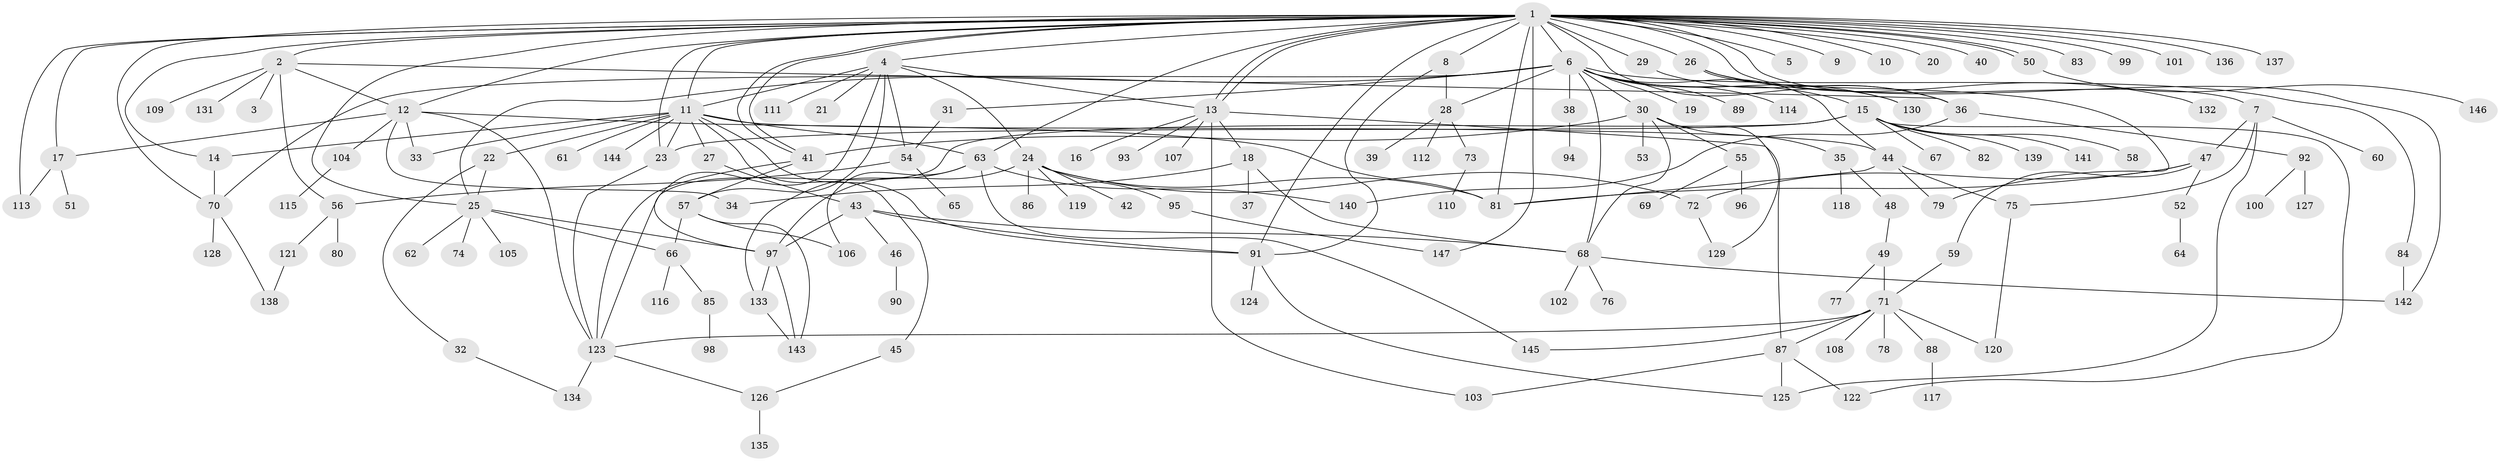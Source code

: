 // Generated by graph-tools (version 1.1) at 2025/26/03/09/25 03:26:02]
// undirected, 147 vertices, 214 edges
graph export_dot {
graph [start="1"]
  node [color=gray90,style=filled];
  1;
  2;
  3;
  4;
  5;
  6;
  7;
  8;
  9;
  10;
  11;
  12;
  13;
  14;
  15;
  16;
  17;
  18;
  19;
  20;
  21;
  22;
  23;
  24;
  25;
  26;
  27;
  28;
  29;
  30;
  31;
  32;
  33;
  34;
  35;
  36;
  37;
  38;
  39;
  40;
  41;
  42;
  43;
  44;
  45;
  46;
  47;
  48;
  49;
  50;
  51;
  52;
  53;
  54;
  55;
  56;
  57;
  58;
  59;
  60;
  61;
  62;
  63;
  64;
  65;
  66;
  67;
  68;
  69;
  70;
  71;
  72;
  73;
  74;
  75;
  76;
  77;
  78;
  79;
  80;
  81;
  82;
  83;
  84;
  85;
  86;
  87;
  88;
  89;
  90;
  91;
  92;
  93;
  94;
  95;
  96;
  97;
  98;
  99;
  100;
  101;
  102;
  103;
  104;
  105;
  106;
  107;
  108;
  109;
  110;
  111;
  112;
  113;
  114;
  115;
  116;
  117;
  118;
  119;
  120;
  121;
  122;
  123;
  124;
  125;
  126;
  127;
  128;
  129;
  130;
  131;
  132;
  133;
  134;
  135;
  136;
  137;
  138;
  139;
  140;
  141;
  142;
  143;
  144;
  145;
  146;
  147;
  1 -- 2;
  1 -- 4;
  1 -- 5;
  1 -- 6;
  1 -- 7;
  1 -- 8;
  1 -- 9;
  1 -- 10;
  1 -- 11;
  1 -- 12;
  1 -- 13;
  1 -- 13;
  1 -- 14;
  1 -- 17;
  1 -- 20;
  1 -- 23;
  1 -- 25;
  1 -- 26;
  1 -- 29;
  1 -- 40;
  1 -- 41;
  1 -- 41;
  1 -- 50;
  1 -- 50;
  1 -- 63;
  1 -- 70;
  1 -- 81;
  1 -- 83;
  1 -- 91;
  1 -- 99;
  1 -- 101;
  1 -- 113;
  1 -- 130;
  1 -- 136;
  1 -- 137;
  1 -- 142;
  1 -- 147;
  2 -- 3;
  2 -- 12;
  2 -- 36;
  2 -- 56;
  2 -- 109;
  2 -- 131;
  4 -- 11;
  4 -- 13;
  4 -- 21;
  4 -- 24;
  4 -- 54;
  4 -- 57;
  4 -- 97;
  4 -- 111;
  6 -- 15;
  6 -- 19;
  6 -- 25;
  6 -- 28;
  6 -- 30;
  6 -- 31;
  6 -- 38;
  6 -- 44;
  6 -- 68;
  6 -- 70;
  6 -- 84;
  6 -- 89;
  6 -- 114;
  6 -- 130;
  7 -- 47;
  7 -- 60;
  7 -- 75;
  7 -- 125;
  8 -- 28;
  8 -- 91;
  11 -- 14;
  11 -- 22;
  11 -- 23;
  11 -- 27;
  11 -- 33;
  11 -- 44;
  11 -- 45;
  11 -- 61;
  11 -- 63;
  11 -- 91;
  11 -- 144;
  12 -- 17;
  12 -- 33;
  12 -- 34;
  12 -- 81;
  12 -- 104;
  12 -- 123;
  13 -- 16;
  13 -- 18;
  13 -- 87;
  13 -- 93;
  13 -- 103;
  13 -- 107;
  14 -- 70;
  15 -- 23;
  15 -- 58;
  15 -- 67;
  15 -- 82;
  15 -- 122;
  15 -- 123;
  15 -- 139;
  15 -- 141;
  17 -- 51;
  17 -- 113;
  18 -- 34;
  18 -- 37;
  18 -- 68;
  22 -- 25;
  22 -- 32;
  23 -- 123;
  24 -- 42;
  24 -- 72;
  24 -- 81;
  24 -- 86;
  24 -- 95;
  24 -- 97;
  24 -- 119;
  25 -- 62;
  25 -- 66;
  25 -- 74;
  25 -- 97;
  25 -- 105;
  26 -- 36;
  26 -- 79;
  26 -- 132;
  27 -- 43;
  28 -- 39;
  28 -- 73;
  28 -- 112;
  29 -- 36;
  30 -- 35;
  30 -- 41;
  30 -- 53;
  30 -- 55;
  30 -- 68;
  30 -- 129;
  31 -- 54;
  32 -- 134;
  35 -- 48;
  35 -- 118;
  36 -- 92;
  36 -- 140;
  38 -- 94;
  41 -- 57;
  41 -- 123;
  43 -- 46;
  43 -- 68;
  43 -- 91;
  43 -- 97;
  44 -- 75;
  44 -- 79;
  44 -- 81;
  45 -- 126;
  46 -- 90;
  47 -- 52;
  47 -- 59;
  47 -- 72;
  47 -- 81;
  48 -- 49;
  49 -- 71;
  49 -- 77;
  50 -- 146;
  52 -- 64;
  54 -- 56;
  54 -- 65;
  55 -- 69;
  55 -- 96;
  56 -- 80;
  56 -- 121;
  57 -- 66;
  57 -- 106;
  57 -- 143;
  59 -- 71;
  63 -- 106;
  63 -- 133;
  63 -- 140;
  63 -- 145;
  66 -- 85;
  66 -- 116;
  68 -- 76;
  68 -- 102;
  68 -- 142;
  70 -- 128;
  70 -- 138;
  71 -- 78;
  71 -- 87;
  71 -- 88;
  71 -- 108;
  71 -- 120;
  71 -- 123;
  71 -- 145;
  72 -- 129;
  73 -- 110;
  75 -- 120;
  84 -- 142;
  85 -- 98;
  87 -- 103;
  87 -- 122;
  87 -- 125;
  88 -- 117;
  91 -- 124;
  91 -- 125;
  92 -- 100;
  92 -- 127;
  95 -- 147;
  97 -- 133;
  97 -- 143;
  104 -- 115;
  121 -- 138;
  123 -- 126;
  123 -- 134;
  126 -- 135;
  133 -- 143;
}
